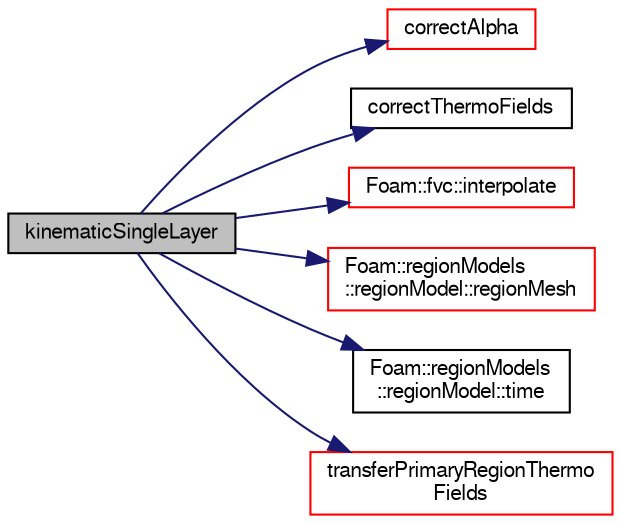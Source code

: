 digraph "kinematicSingleLayer"
{
  bgcolor="transparent";
  edge [fontname="FreeSans",fontsize="10",labelfontname="FreeSans",labelfontsize="10"];
  node [fontname="FreeSans",fontsize="10",shape=record];
  rankdir="LR";
  Node0 [label="kinematicSingleLayer",height=0.2,width=0.4,color="black", fillcolor="grey75", style="filled", fontcolor="black"];
  Node0 -> Node1 [color="midnightblue",fontsize="10",style="solid",fontname="FreeSans"];
  Node1 [label="correctAlpha",height=0.2,width=0.4,color="red",URL="$a29042.html#a9b9c13e04bb2a15b2af3ab1ab682d8ad",tooltip="Correct film coverage field. "];
  Node0 -> Node6 [color="midnightblue",fontsize="10",style="solid",fontname="FreeSans"];
  Node6 [label="correctThermoFields",height=0.2,width=0.4,color="black",URL="$a29042.html#abdbc91108d3ef2f4f1705e42b4f9f63b",tooltip="Correct the thermo fields. "];
  Node0 -> Node7 [color="midnightblue",fontsize="10",style="solid",fontname="FreeSans"];
  Node7 [label="Foam::fvc::interpolate",height=0.2,width=0.4,color="red",URL="$a21134.html#addbc18784300dd0955a9bf79f8e2c43b"];
  Node0 -> Node10 [color="midnightblue",fontsize="10",style="solid",fontname="FreeSans"];
  Node10 [label="Foam::regionModels\l::regionModel::regionMesh",height=0.2,width=0.4,color="red",URL="$a28998.html#a89a37969c20983ee143c612486ce5313",tooltip="Return the region mesh database. "];
  Node0 -> Node61 [color="midnightblue",fontsize="10",style="solid",fontname="FreeSans"];
  Node61 [label="Foam::regionModels\l::regionModel::time",height=0.2,width=0.4,color="black",URL="$a28998.html#a1ed86245b170b9f651f62650b1827500",tooltip="Return the reference to the time database. "];
  Node0 -> Node62 [color="midnightblue",fontsize="10",style="solid",fontname="FreeSans"];
  Node62 [label="transferPrimaryRegionThermo\lFields",height=0.2,width=0.4,color="red",URL="$a29042.html#a0eb1436faaab45238087d3a515ef1a8b",tooltip="Transfer thermo fields from the primary region to the film region. "];
}
